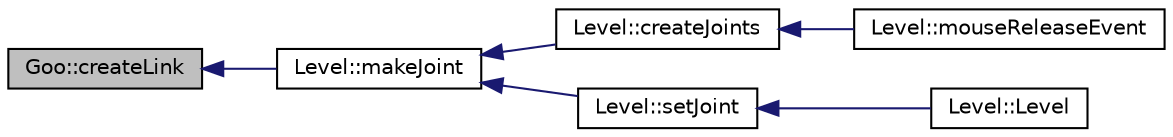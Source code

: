 digraph G
{
  edge [fontname="Helvetica",fontsize="10",labelfontname="Helvetica",labelfontsize="10"];
  node [fontname="Helvetica",fontsize="10",shape=record];
  rankdir="LR";
  Node1 [label="Goo::createLink",height=0.2,width=0.4,color="black", fillcolor="grey75", style="filled" fontcolor="black"];
  Node1 -> Node2 [dir="back",color="midnightblue",fontsize="10",style="solid",fontname="Helvetica"];
  Node2 [label="Level::makeJoint",height=0.2,width=0.4,color="black", fillcolor="white", style="filled",URL="$classLevel.html#ab40a5647912f4ef6e3a70b0afd75027b"];
  Node2 -> Node3 [dir="back",color="midnightblue",fontsize="10",style="solid",fontname="Helvetica"];
  Node3 [label="Level::createJoints",height=0.2,width=0.4,color="black", fillcolor="white", style="filled",URL="$classLevel.html#a753ed1a47f268859a713123dc640839c"];
  Node3 -> Node4 [dir="back",color="midnightblue",fontsize="10",style="solid",fontname="Helvetica"];
  Node4 [label="Level::mouseReleaseEvent",height=0.2,width=0.4,color="black", fillcolor="white", style="filled",URL="$classLevel.html#a77722ba24f938b7a0707f755e635a8f6"];
  Node2 -> Node5 [dir="back",color="midnightblue",fontsize="10",style="solid",fontname="Helvetica"];
  Node5 [label="Level::setJoint",height=0.2,width=0.4,color="black", fillcolor="white", style="filled",URL="$classLevel.html#a4ba1126389807119ad1d21bd51f86210"];
  Node5 -> Node6 [dir="back",color="midnightblue",fontsize="10",style="solid",fontname="Helvetica"];
  Node6 [label="Level::Level",height=0.2,width=0.4,color="black", fillcolor="white", style="filled",URL="$classLevel.html#aab4805fc7397cd5ab9d9852a1d403a0d"];
}
